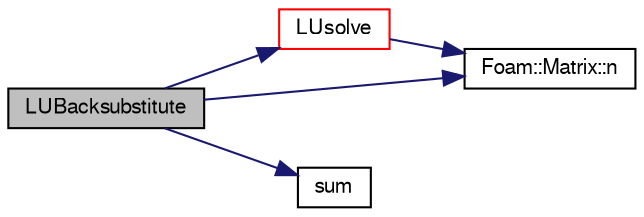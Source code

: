 digraph "LUBacksubstitute"
{
  bgcolor="transparent";
  edge [fontname="FreeSans",fontsize="10",labelfontname="FreeSans",labelfontsize="10"];
  node [fontname="FreeSans",fontsize="10",shape=record];
  rankdir="LR";
  Node110903 [label="LUBacksubstitute",height=0.2,width=0.4,color="black", fillcolor="grey75", style="filled", fontcolor="black"];
  Node110903 -> Node110904 [color="midnightblue",fontsize="10",style="solid",fontname="FreeSans"];
  Node110904 [label="LUsolve",height=0.2,width=0.4,color="red",URL="$a21124.html#ad36ff051a76f2291e79751842332871c",tooltip="Solve the matrix using LU decomposition with pivoting. "];
  Node110904 -> Node110905 [color="midnightblue",fontsize="10",style="solid",fontname="FreeSans"];
  Node110905 [label="Foam::Matrix::n",height=0.2,width=0.4,color="black",URL="$a26774.html#a8a840ce72ef06572aff1f3e950889757",tooltip="Return the number of rows. "];
  Node110903 -> Node110905 [color="midnightblue",fontsize="10",style="solid",fontname="FreeSans"];
  Node110903 -> Node110909 [color="midnightblue",fontsize="10",style="solid",fontname="FreeSans"];
  Node110909 [label="sum",height=0.2,width=0.4,color="black",URL="$a21124.html#a3d8733143aad0e03b300186ab4bef137"];
}
